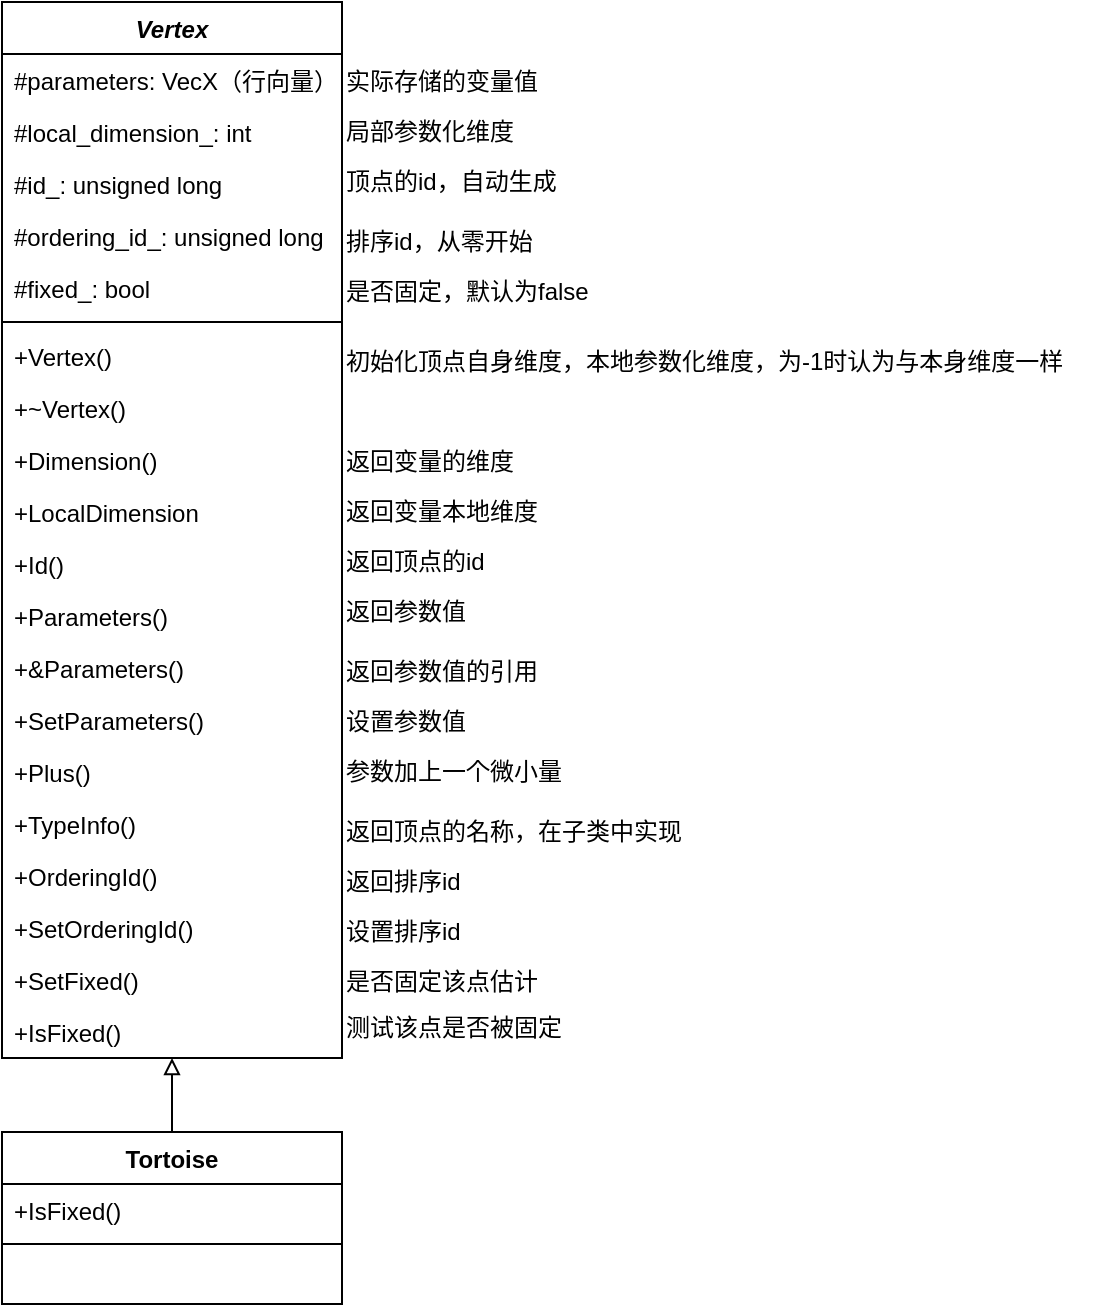 <mxfile version="24.4.0" type="github">
  <diagram name="第 1 页" id="bM_YzEPKVhjKxQ4yJB-c">
    <mxGraphModel dx="358" dy="470" grid="1" gridSize="5" guides="1" tooltips="1" connect="1" arrows="1" fold="1" page="1" pageScale="1" pageWidth="827" pageHeight="1169" math="0" shadow="0">
      <root>
        <mxCell id="0" />
        <mxCell id="1" parent="0" />
        <mxCell id="WtBxllj35RWzqJbWlwY9-1" value="&lt;i&gt;Vertex&lt;/i&gt;" style="swimlane;fontStyle=1;align=center;verticalAlign=top;childLayout=stackLayout;horizontal=1;startSize=26;horizontalStack=0;resizeParent=1;resizeParentMax=0;resizeLast=0;collapsible=1;marginBottom=0;whiteSpace=wrap;html=1;" parent="1" vertex="1">
          <mxGeometry x="840" y="20" width="170" height="528" as="geometry" />
        </mxCell>
        <mxCell id="WtBxllj35RWzqJbWlwY9-2" value="#parameters:&amp;nbsp;VecX（行向量）" style="text;strokeColor=none;fillColor=none;align=left;verticalAlign=top;spacingLeft=4;spacingRight=4;overflow=hidden;rotatable=0;points=[[0,0.5],[1,0.5]];portConstraint=eastwest;whiteSpace=wrap;html=1;" parent="WtBxllj35RWzqJbWlwY9-1" vertex="1">
          <mxGeometry y="26" width="170" height="26" as="geometry" />
        </mxCell>
        <mxCell id="WtBxllj35RWzqJbWlwY9-3" value="#local_dimension_: int" style="text;strokeColor=none;fillColor=none;align=left;verticalAlign=top;spacingLeft=4;spacingRight=4;overflow=hidden;rotatable=0;points=[[0,0.5],[1,0.5]];portConstraint=eastwest;whiteSpace=wrap;html=1;" parent="WtBxllj35RWzqJbWlwY9-1" vertex="1">
          <mxGeometry y="52" width="170" height="26" as="geometry" />
        </mxCell>
        <mxCell id="WtBxllj35RWzqJbWlwY9-4" value="#id_: unsigned long" style="text;strokeColor=none;fillColor=none;align=left;verticalAlign=top;spacingLeft=4;spacingRight=4;overflow=hidden;rotatable=0;points=[[0,0.5],[1,0.5]];portConstraint=eastwest;whiteSpace=wrap;html=1;" parent="WtBxllj35RWzqJbWlwY9-1" vertex="1">
          <mxGeometry y="78" width="170" height="26" as="geometry" />
        </mxCell>
        <mxCell id="WtBxllj35RWzqJbWlwY9-5" value="#ordering_id_: unsigned long" style="text;strokeColor=none;fillColor=none;align=left;verticalAlign=top;spacingLeft=4;spacingRight=4;overflow=hidden;rotatable=0;points=[[0,0.5],[1,0.5]];portConstraint=eastwest;whiteSpace=wrap;html=1;" parent="WtBxllj35RWzqJbWlwY9-1" vertex="1">
          <mxGeometry y="104" width="170" height="26" as="geometry" />
        </mxCell>
        <mxCell id="WtBxllj35RWzqJbWlwY9-6" value="#fixed_: bool" style="text;strokeColor=none;fillColor=none;align=left;verticalAlign=top;spacingLeft=4;spacingRight=4;overflow=hidden;rotatable=0;points=[[0,0.5],[1,0.5]];portConstraint=eastwest;whiteSpace=wrap;html=1;" parent="WtBxllj35RWzqJbWlwY9-1" vertex="1">
          <mxGeometry y="130" width="170" height="26" as="geometry" />
        </mxCell>
        <mxCell id="WtBxllj35RWzqJbWlwY9-7" value="" style="line;strokeWidth=1;fillColor=none;align=left;verticalAlign=middle;spacingTop=-1;spacingLeft=3;spacingRight=3;rotatable=0;labelPosition=right;points=[];portConstraint=eastwest;strokeColor=inherit;" parent="WtBxllj35RWzqJbWlwY9-1" vertex="1">
          <mxGeometry y="156" width="170" height="8" as="geometry" />
        </mxCell>
        <mxCell id="WtBxllj35RWzqJbWlwY9-8" value="+Vertex()" style="text;strokeColor=none;fillColor=none;align=left;verticalAlign=top;spacingLeft=4;spacingRight=4;overflow=hidden;rotatable=0;points=[[0,0.5],[1,0.5]];portConstraint=eastwest;whiteSpace=wrap;html=1;" parent="WtBxllj35RWzqJbWlwY9-1" vertex="1">
          <mxGeometry y="164" width="170" height="26" as="geometry" />
        </mxCell>
        <mxCell id="WtBxllj35RWzqJbWlwY9-9" value="+~Vertex()" style="text;strokeColor=none;fillColor=none;align=left;verticalAlign=top;spacingLeft=4;spacingRight=4;overflow=hidden;rotatable=0;points=[[0,0.5],[1,0.5]];portConstraint=eastwest;whiteSpace=wrap;html=1;" parent="WtBxllj35RWzqJbWlwY9-1" vertex="1">
          <mxGeometry y="190" width="170" height="26" as="geometry" />
        </mxCell>
        <mxCell id="WtBxllj35RWzqJbWlwY9-10" value="+Dimension()" style="text;strokeColor=none;fillColor=none;align=left;verticalAlign=top;spacingLeft=4;spacingRight=4;overflow=hidden;rotatable=0;points=[[0,0.5],[1,0.5]];portConstraint=eastwest;whiteSpace=wrap;html=1;" parent="WtBxllj35RWzqJbWlwY9-1" vertex="1">
          <mxGeometry y="216" width="170" height="26" as="geometry" />
        </mxCell>
        <mxCell id="WtBxllj35RWzqJbWlwY9-11" value="+LocalDimension" style="text;strokeColor=none;fillColor=none;align=left;verticalAlign=top;spacingLeft=4;spacingRight=4;overflow=hidden;rotatable=0;points=[[0,0.5],[1,0.5]];portConstraint=eastwest;whiteSpace=wrap;html=1;" parent="WtBxllj35RWzqJbWlwY9-1" vertex="1">
          <mxGeometry y="242" width="170" height="26" as="geometry" />
        </mxCell>
        <mxCell id="WtBxllj35RWzqJbWlwY9-12" value="+Id()" style="text;strokeColor=none;fillColor=none;align=left;verticalAlign=top;spacingLeft=4;spacingRight=4;overflow=hidden;rotatable=0;points=[[0,0.5],[1,0.5]];portConstraint=eastwest;whiteSpace=wrap;html=1;" parent="WtBxllj35RWzqJbWlwY9-1" vertex="1">
          <mxGeometry y="268" width="170" height="26" as="geometry" />
        </mxCell>
        <mxCell id="WtBxllj35RWzqJbWlwY9-13" value="+Parameters()" style="text;strokeColor=none;fillColor=none;align=left;verticalAlign=top;spacingLeft=4;spacingRight=4;overflow=hidden;rotatable=0;points=[[0,0.5],[1,0.5]];portConstraint=eastwest;whiteSpace=wrap;html=1;" parent="WtBxllj35RWzqJbWlwY9-1" vertex="1">
          <mxGeometry y="294" width="170" height="26" as="geometry" />
        </mxCell>
        <mxCell id="WtBxllj35RWzqJbWlwY9-14" value="+&amp;amp;Parameters()" style="text;strokeColor=none;fillColor=none;align=left;verticalAlign=top;spacingLeft=4;spacingRight=4;overflow=hidden;rotatable=0;points=[[0,0.5],[1,0.5]];portConstraint=eastwest;whiteSpace=wrap;html=1;" parent="WtBxllj35RWzqJbWlwY9-1" vertex="1">
          <mxGeometry y="320" width="170" height="26" as="geometry" />
        </mxCell>
        <mxCell id="WtBxllj35RWzqJbWlwY9-15" value="+SetParameters()" style="text;strokeColor=none;fillColor=none;align=left;verticalAlign=top;spacingLeft=4;spacingRight=4;overflow=hidden;rotatable=0;points=[[0,0.5],[1,0.5]];portConstraint=eastwest;whiteSpace=wrap;html=1;" parent="WtBxllj35RWzqJbWlwY9-1" vertex="1">
          <mxGeometry y="346" width="170" height="26" as="geometry" />
        </mxCell>
        <mxCell id="WtBxllj35RWzqJbWlwY9-16" value="+Plus()" style="text;strokeColor=none;fillColor=none;align=left;verticalAlign=top;spacingLeft=4;spacingRight=4;overflow=hidden;rotatable=0;points=[[0,0.5],[1,0.5]];portConstraint=eastwest;whiteSpace=wrap;html=1;" parent="WtBxllj35RWzqJbWlwY9-1" vertex="1">
          <mxGeometry y="372" width="170" height="26" as="geometry" />
        </mxCell>
        <mxCell id="WtBxllj35RWzqJbWlwY9-17" value="+TypeInfo()" style="text;strokeColor=none;fillColor=none;align=left;verticalAlign=top;spacingLeft=4;spacingRight=4;overflow=hidden;rotatable=0;points=[[0,0.5],[1,0.5]];portConstraint=eastwest;whiteSpace=wrap;html=1;" parent="WtBxllj35RWzqJbWlwY9-1" vertex="1">
          <mxGeometry y="398" width="170" height="26" as="geometry" />
        </mxCell>
        <mxCell id="WtBxllj35RWzqJbWlwY9-18" value="+OrderingId()" style="text;strokeColor=none;fillColor=none;align=left;verticalAlign=top;spacingLeft=4;spacingRight=4;overflow=hidden;rotatable=0;points=[[0,0.5],[1,0.5]];portConstraint=eastwest;whiteSpace=wrap;html=1;" parent="WtBxllj35RWzqJbWlwY9-1" vertex="1">
          <mxGeometry y="424" width="170" height="26" as="geometry" />
        </mxCell>
        <mxCell id="WtBxllj35RWzqJbWlwY9-19" value="+SetOrderingId()" style="text;strokeColor=none;fillColor=none;align=left;verticalAlign=top;spacingLeft=4;spacingRight=4;overflow=hidden;rotatable=0;points=[[0,0.5],[1,0.5]];portConstraint=eastwest;whiteSpace=wrap;html=1;" parent="WtBxllj35RWzqJbWlwY9-1" vertex="1">
          <mxGeometry y="450" width="170" height="26" as="geometry" />
        </mxCell>
        <mxCell id="WtBxllj35RWzqJbWlwY9-20" value="+SetFixed()" style="text;strokeColor=none;fillColor=none;align=left;verticalAlign=top;spacingLeft=4;spacingRight=4;overflow=hidden;rotatable=0;points=[[0,0.5],[1,0.5]];portConstraint=eastwest;whiteSpace=wrap;html=1;" parent="WtBxllj35RWzqJbWlwY9-1" vertex="1">
          <mxGeometry y="476" width="170" height="26" as="geometry" />
        </mxCell>
        <mxCell id="WtBxllj35RWzqJbWlwY9-21" value="+IsFixed()" style="text;strokeColor=none;fillColor=none;align=left;verticalAlign=top;spacingLeft=4;spacingRight=4;overflow=hidden;rotatable=0;points=[[0,0.5],[1,0.5]];portConstraint=eastwest;whiteSpace=wrap;html=1;" parent="WtBxllj35RWzqJbWlwY9-1" vertex="1">
          <mxGeometry y="502" width="170" height="26" as="geometry" />
        </mxCell>
        <mxCell id="WtBxllj35RWzqJbWlwY9-22" value="实际存储的变量值" style="text;html=1;align=left;verticalAlign=middle;resizable=0;points=[];autosize=1;strokeColor=none;fillColor=none;" parent="1" vertex="1">
          <mxGeometry x="1010" y="45" width="120" height="30" as="geometry" />
        </mxCell>
        <mxCell id="WtBxllj35RWzqJbWlwY9-23" value="局部参数化维度" style="text;html=1;align=left;verticalAlign=middle;resizable=0;points=[];autosize=1;strokeColor=none;fillColor=none;" parent="1" vertex="1">
          <mxGeometry x="1010" y="70" width="110" height="30" as="geometry" />
        </mxCell>
        <mxCell id="WtBxllj35RWzqJbWlwY9-24" value="顶点的id，自动生成" style="text;html=1;align=left;verticalAlign=middle;resizable=0;points=[];autosize=1;strokeColor=none;fillColor=none;" parent="1" vertex="1">
          <mxGeometry x="1010" y="95" width="130" height="30" as="geometry" />
        </mxCell>
        <mxCell id="WtBxllj35RWzqJbWlwY9-25" value="排序id，从零开始" style="text;html=1;align=left;verticalAlign=middle;resizable=0;points=[];autosize=1;strokeColor=none;fillColor=none;" parent="1" vertex="1">
          <mxGeometry x="1010" y="125" width="120" height="30" as="geometry" />
        </mxCell>
        <mxCell id="WtBxllj35RWzqJbWlwY9-26" value="是否固定，默认为false" style="text;html=1;align=left;verticalAlign=middle;resizable=0;points=[];autosize=1;strokeColor=none;fillColor=none;" parent="1" vertex="1">
          <mxGeometry x="1010" y="150" width="140" height="30" as="geometry" />
        </mxCell>
        <mxCell id="WtBxllj35RWzqJbWlwY9-27" value="初始化顶点自身维度，本地参数化维度，为-1时认为与本身维度一样" style="text;html=1;align=left;verticalAlign=middle;resizable=0;points=[];autosize=1;strokeColor=none;fillColor=none;" parent="1" vertex="1">
          <mxGeometry x="1010" y="185" width="380" height="30" as="geometry" />
        </mxCell>
        <mxCell id="WtBxllj35RWzqJbWlwY9-28" value="返回变量的维度" style="text;html=1;align=left;verticalAlign=middle;resizable=0;points=[];autosize=1;strokeColor=none;fillColor=none;" parent="1" vertex="1">
          <mxGeometry x="1010" y="235" width="110" height="30" as="geometry" />
        </mxCell>
        <mxCell id="WtBxllj35RWzqJbWlwY9-29" value="返回变量本地维度" style="text;html=1;align=left;verticalAlign=middle;resizable=0;points=[];autosize=1;strokeColor=none;fillColor=none;" parent="1" vertex="1">
          <mxGeometry x="1010" y="260" width="120" height="30" as="geometry" />
        </mxCell>
        <mxCell id="WtBxllj35RWzqJbWlwY9-30" value="返回顶点的id" style="text;html=1;align=left;verticalAlign=middle;resizable=0;points=[];autosize=1;strokeColor=none;fillColor=none;" parent="1" vertex="1">
          <mxGeometry x="1010" y="285" width="90" height="30" as="geometry" />
        </mxCell>
        <mxCell id="WtBxllj35RWzqJbWlwY9-31" value="返回参数值" style="text;html=1;align=left;verticalAlign=middle;resizable=0;points=[];autosize=1;strokeColor=none;fillColor=none;" parent="1" vertex="1">
          <mxGeometry x="1010" y="310" width="80" height="30" as="geometry" />
        </mxCell>
        <mxCell id="WtBxllj35RWzqJbWlwY9-32" value="返回参数值的引用" style="text;html=1;align=left;verticalAlign=middle;resizable=0;points=[];autosize=1;strokeColor=none;fillColor=none;" parent="1" vertex="1">
          <mxGeometry x="1010" y="340" width="120" height="30" as="geometry" />
        </mxCell>
        <mxCell id="WtBxllj35RWzqJbWlwY9-33" value="设置参数值" style="text;html=1;align=left;verticalAlign=middle;resizable=0;points=[];autosize=1;strokeColor=none;fillColor=none;" parent="1" vertex="1">
          <mxGeometry x="1010" y="365" width="80" height="30" as="geometry" />
        </mxCell>
        <mxCell id="WtBxllj35RWzqJbWlwY9-34" value="参数加上一个微小量" style="text;html=1;align=left;verticalAlign=middle;resizable=0;points=[];autosize=1;strokeColor=none;fillColor=none;" parent="1" vertex="1">
          <mxGeometry x="1010" y="390" width="130" height="30" as="geometry" />
        </mxCell>
        <mxCell id="WtBxllj35RWzqJbWlwY9-35" value="返回顶点的名称，在子类中实现" style="text;html=1;align=left;verticalAlign=middle;resizable=0;points=[];autosize=1;strokeColor=none;fillColor=none;" parent="1" vertex="1">
          <mxGeometry x="1010" y="420" width="190" height="30" as="geometry" />
        </mxCell>
        <mxCell id="WtBxllj35RWzqJbWlwY9-36" value="返回排序id" style="text;html=1;align=left;verticalAlign=middle;resizable=0;points=[];autosize=1;strokeColor=none;fillColor=none;" parent="1" vertex="1">
          <mxGeometry x="1010" y="445" width="80" height="30" as="geometry" />
        </mxCell>
        <mxCell id="WtBxllj35RWzqJbWlwY9-37" value="设置排序id" style="text;html=1;align=left;verticalAlign=middle;resizable=0;points=[];autosize=1;strokeColor=none;fillColor=none;" parent="1" vertex="1">
          <mxGeometry x="1010" y="470" width="80" height="30" as="geometry" />
        </mxCell>
        <mxCell id="WtBxllj35RWzqJbWlwY9-38" value="是否固定该点估计" style="text;html=1;align=left;verticalAlign=middle;resizable=0;points=[];autosize=1;strokeColor=none;fillColor=none;" parent="1" vertex="1">
          <mxGeometry x="1010" y="495" width="120" height="30" as="geometry" />
        </mxCell>
        <mxCell id="WtBxllj35RWzqJbWlwY9-39" value="测试该点是否被固定" style="text;html=1;align=left;verticalAlign=middle;resizable=0;points=[];autosize=1;strokeColor=none;fillColor=none;" parent="1" vertex="1">
          <mxGeometry x="1010" y="518" width="130" height="30" as="geometry" />
        </mxCell>
        <mxCell id="C5Aed3e3U2DgfZNWrXDW-1" style="edgeStyle=orthogonalEdgeStyle;rounded=0;orthogonalLoop=1;jettySize=auto;html=1;exitX=0.5;exitY=0;exitDx=0;exitDy=0;endArrow=block;endFill=0;entryX=0.5;entryY=1;entryDx=0;entryDy=0;" edge="1" parent="1" source="C5Aed3e3U2DgfZNWrXDW-2" target="WtBxllj35RWzqJbWlwY9-1">
          <mxGeometry relative="1" as="geometry">
            <mxPoint x="1057" y="590" as="targetPoint" />
          </mxGeometry>
        </mxCell>
        <mxCell id="C5Aed3e3U2DgfZNWrXDW-2" value="Tortoise" style="swimlane;fontStyle=1;align=center;verticalAlign=top;childLayout=stackLayout;horizontal=1;startSize=26;horizontalStack=0;resizeParent=1;resizeParentMax=0;resizeLast=0;collapsible=1;marginBottom=0;whiteSpace=wrap;html=1;" vertex="1" parent="1">
          <mxGeometry x="840" y="585" width="170" height="86" as="geometry" />
        </mxCell>
        <mxCell id="C5Aed3e3U2DgfZNWrXDW-7" value="+IsFixed()" style="text;strokeColor=none;fillColor=none;align=left;verticalAlign=top;spacingLeft=4;spacingRight=4;overflow=hidden;rotatable=0;points=[[0,0.5],[1,0.5]];portConstraint=eastwest;whiteSpace=wrap;html=1;" vertex="1" parent="C5Aed3e3U2DgfZNWrXDW-2">
          <mxGeometry y="26" width="170" height="26" as="geometry" />
        </mxCell>
        <mxCell id="C5Aed3e3U2DgfZNWrXDW-4" value="" style="line;strokeWidth=1;fillColor=none;align=left;verticalAlign=middle;spacingTop=-1;spacingLeft=3;spacingRight=3;rotatable=0;labelPosition=right;points=[];portConstraint=eastwest;strokeColor=inherit;" vertex="1" parent="C5Aed3e3U2DgfZNWrXDW-2">
          <mxGeometry y="52" width="170" height="8" as="geometry" />
        </mxCell>
        <mxCell id="C5Aed3e3U2DgfZNWrXDW-5" value="&amp;nbsp;" style="text;strokeColor=none;fillColor=none;align=left;verticalAlign=top;spacingLeft=4;spacingRight=4;overflow=hidden;rotatable=0;points=[[0,0.5],[1,0.5]];portConstraint=eastwest;whiteSpace=wrap;html=1;" vertex="1" parent="C5Aed3e3U2DgfZNWrXDW-2">
          <mxGeometry y="60" width="170" height="26" as="geometry" />
        </mxCell>
      </root>
    </mxGraphModel>
  </diagram>
</mxfile>
